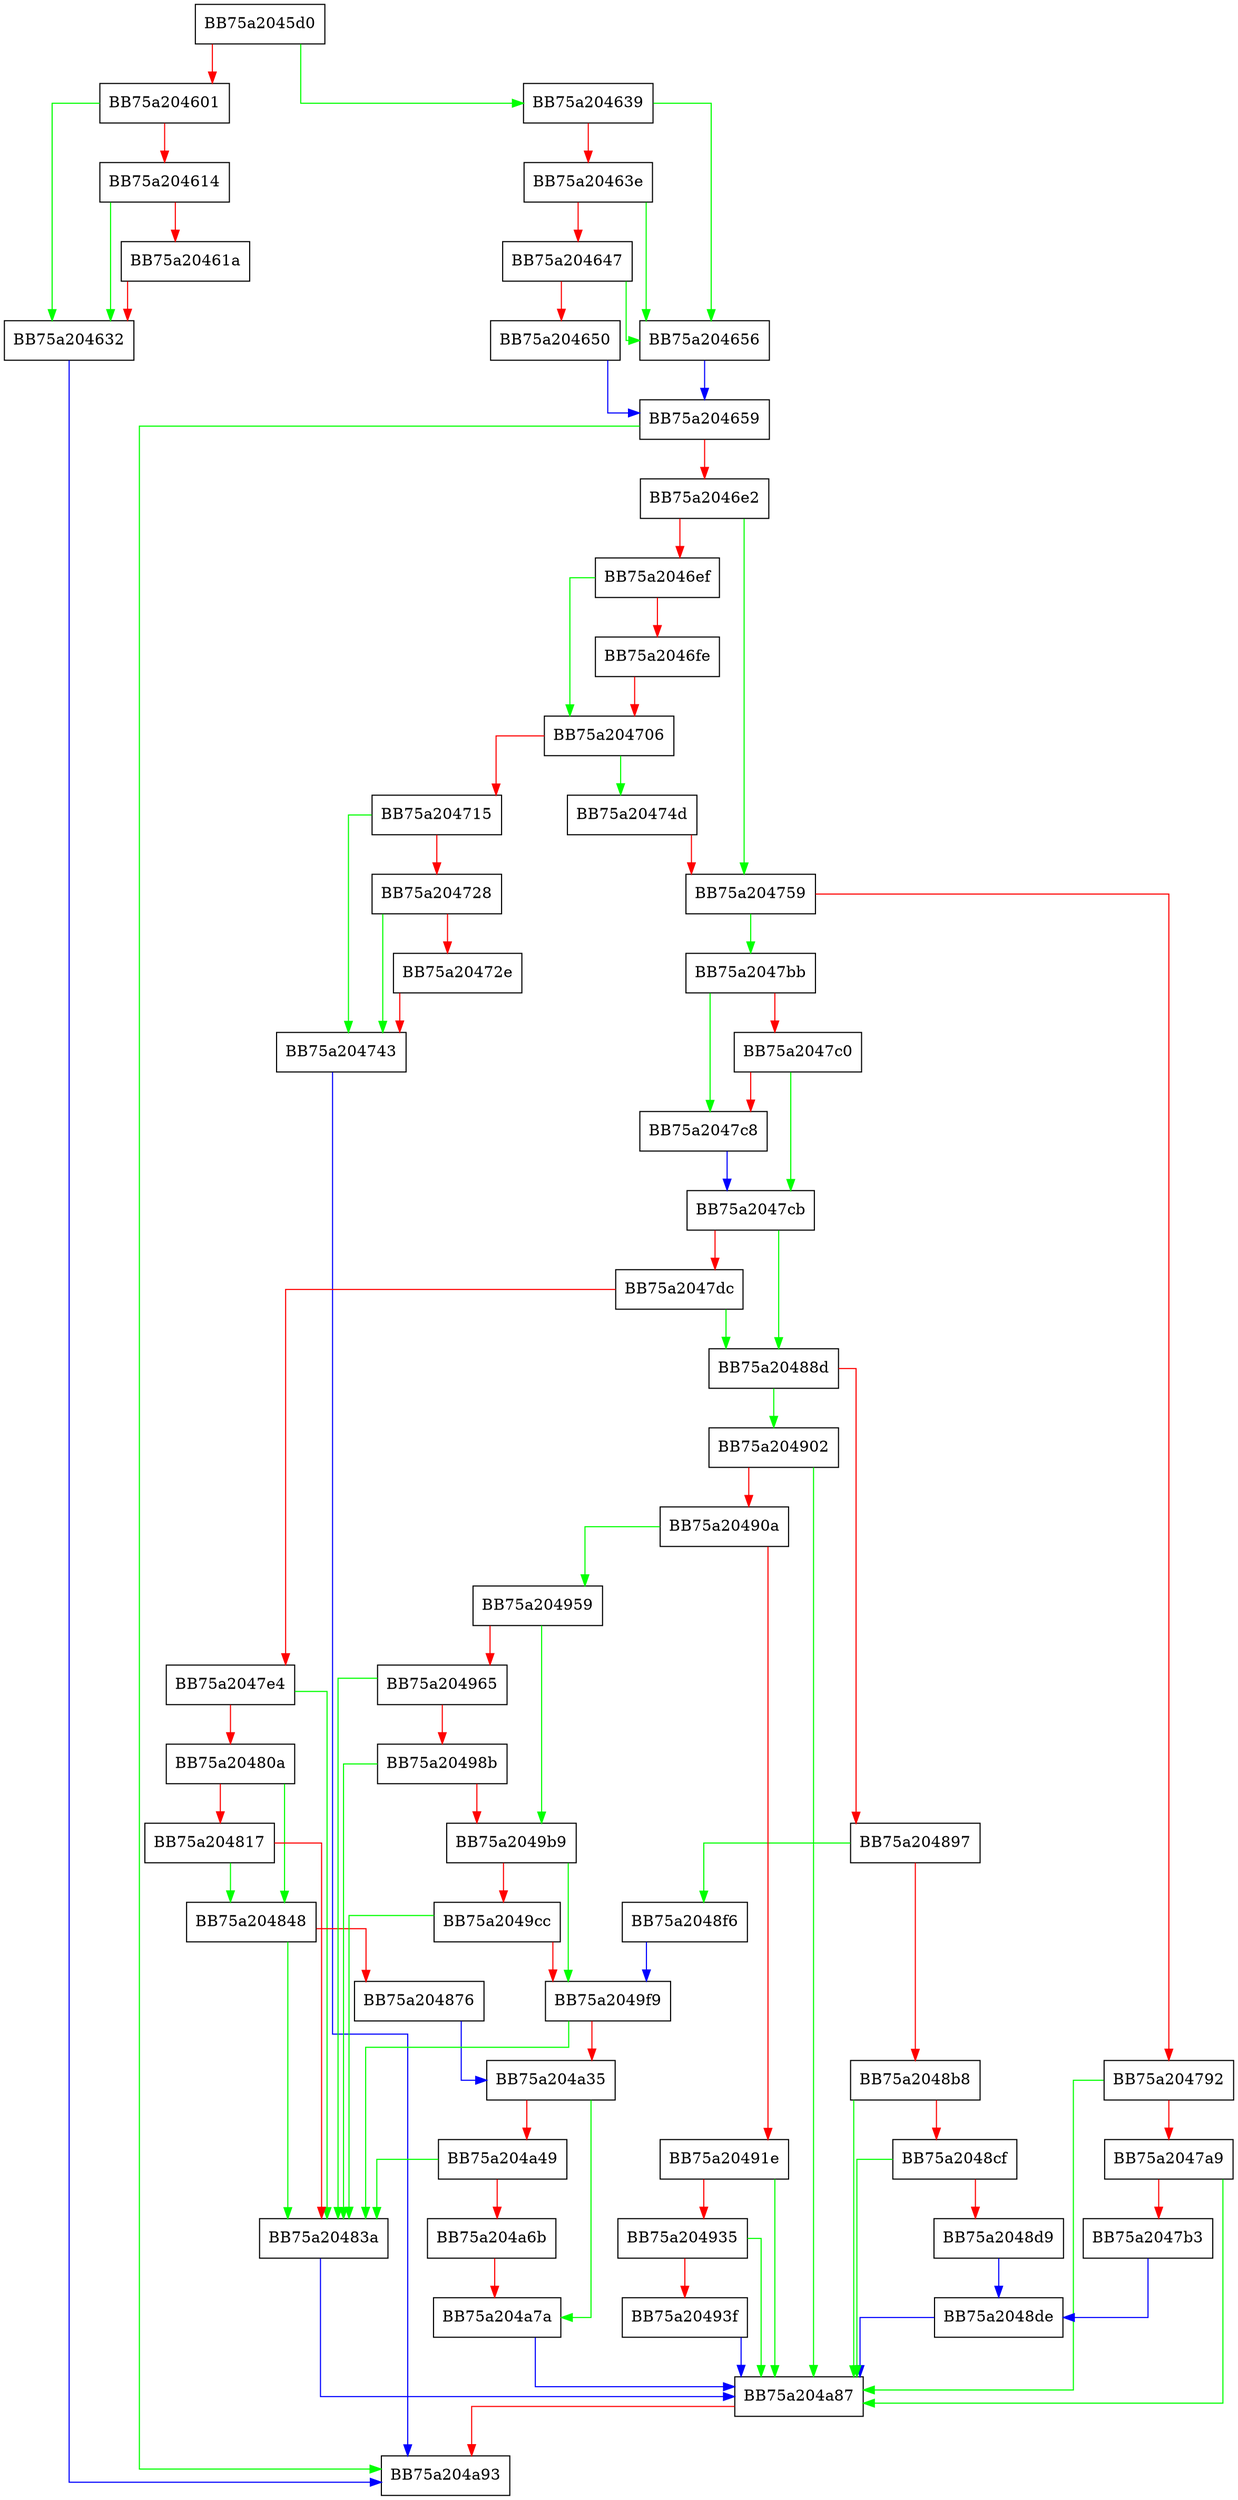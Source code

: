 digraph process {
  node [shape="box"];
  graph [splines=ortho];
  BB75a2045d0 -> BB75a204639 [color="green"];
  BB75a2045d0 -> BB75a204601 [color="red"];
  BB75a204601 -> BB75a204632 [color="green"];
  BB75a204601 -> BB75a204614 [color="red"];
  BB75a204614 -> BB75a204632 [color="green"];
  BB75a204614 -> BB75a20461a [color="red"];
  BB75a20461a -> BB75a204632 [color="red"];
  BB75a204632 -> BB75a204a93 [color="blue"];
  BB75a204639 -> BB75a204656 [color="green"];
  BB75a204639 -> BB75a20463e [color="red"];
  BB75a20463e -> BB75a204656 [color="green"];
  BB75a20463e -> BB75a204647 [color="red"];
  BB75a204647 -> BB75a204656 [color="green"];
  BB75a204647 -> BB75a204650 [color="red"];
  BB75a204650 -> BB75a204659 [color="blue"];
  BB75a204656 -> BB75a204659 [color="blue"];
  BB75a204659 -> BB75a204a93 [color="green"];
  BB75a204659 -> BB75a2046e2 [color="red"];
  BB75a2046e2 -> BB75a204759 [color="green"];
  BB75a2046e2 -> BB75a2046ef [color="red"];
  BB75a2046ef -> BB75a204706 [color="green"];
  BB75a2046ef -> BB75a2046fe [color="red"];
  BB75a2046fe -> BB75a204706 [color="red"];
  BB75a204706 -> BB75a20474d [color="green"];
  BB75a204706 -> BB75a204715 [color="red"];
  BB75a204715 -> BB75a204743 [color="green"];
  BB75a204715 -> BB75a204728 [color="red"];
  BB75a204728 -> BB75a204743 [color="green"];
  BB75a204728 -> BB75a20472e [color="red"];
  BB75a20472e -> BB75a204743 [color="red"];
  BB75a204743 -> BB75a204a93 [color="blue"];
  BB75a20474d -> BB75a204759 [color="red"];
  BB75a204759 -> BB75a2047bb [color="green"];
  BB75a204759 -> BB75a204792 [color="red"];
  BB75a204792 -> BB75a204a87 [color="green"];
  BB75a204792 -> BB75a2047a9 [color="red"];
  BB75a2047a9 -> BB75a204a87 [color="green"];
  BB75a2047a9 -> BB75a2047b3 [color="red"];
  BB75a2047b3 -> BB75a2048de [color="blue"];
  BB75a2047bb -> BB75a2047c8 [color="green"];
  BB75a2047bb -> BB75a2047c0 [color="red"];
  BB75a2047c0 -> BB75a2047cb [color="green"];
  BB75a2047c0 -> BB75a2047c8 [color="red"];
  BB75a2047c8 -> BB75a2047cb [color="blue"];
  BB75a2047cb -> BB75a20488d [color="green"];
  BB75a2047cb -> BB75a2047dc [color="red"];
  BB75a2047dc -> BB75a20488d [color="green"];
  BB75a2047dc -> BB75a2047e4 [color="red"];
  BB75a2047e4 -> BB75a20483a [color="green"];
  BB75a2047e4 -> BB75a20480a [color="red"];
  BB75a20480a -> BB75a204848 [color="green"];
  BB75a20480a -> BB75a204817 [color="red"];
  BB75a204817 -> BB75a204848 [color="green"];
  BB75a204817 -> BB75a20483a [color="red"];
  BB75a20483a -> BB75a204a87 [color="blue"];
  BB75a204848 -> BB75a20483a [color="green"];
  BB75a204848 -> BB75a204876 [color="red"];
  BB75a204876 -> BB75a204a35 [color="blue"];
  BB75a20488d -> BB75a204902 [color="green"];
  BB75a20488d -> BB75a204897 [color="red"];
  BB75a204897 -> BB75a2048f6 [color="green"];
  BB75a204897 -> BB75a2048b8 [color="red"];
  BB75a2048b8 -> BB75a204a87 [color="green"];
  BB75a2048b8 -> BB75a2048cf [color="red"];
  BB75a2048cf -> BB75a204a87 [color="green"];
  BB75a2048cf -> BB75a2048d9 [color="red"];
  BB75a2048d9 -> BB75a2048de [color="blue"];
  BB75a2048de -> BB75a204a87 [color="blue"];
  BB75a2048f6 -> BB75a2049f9 [color="blue"];
  BB75a204902 -> BB75a204a87 [color="green"];
  BB75a204902 -> BB75a20490a [color="red"];
  BB75a20490a -> BB75a204959 [color="green"];
  BB75a20490a -> BB75a20491e [color="red"];
  BB75a20491e -> BB75a204a87 [color="green"];
  BB75a20491e -> BB75a204935 [color="red"];
  BB75a204935 -> BB75a204a87 [color="green"];
  BB75a204935 -> BB75a20493f [color="red"];
  BB75a20493f -> BB75a204a87 [color="blue"];
  BB75a204959 -> BB75a2049b9 [color="green"];
  BB75a204959 -> BB75a204965 [color="red"];
  BB75a204965 -> BB75a20483a [color="green"];
  BB75a204965 -> BB75a20498b [color="red"];
  BB75a20498b -> BB75a20483a [color="green"];
  BB75a20498b -> BB75a2049b9 [color="red"];
  BB75a2049b9 -> BB75a2049f9 [color="green"];
  BB75a2049b9 -> BB75a2049cc [color="red"];
  BB75a2049cc -> BB75a20483a [color="green"];
  BB75a2049cc -> BB75a2049f9 [color="red"];
  BB75a2049f9 -> BB75a20483a [color="green"];
  BB75a2049f9 -> BB75a204a35 [color="red"];
  BB75a204a35 -> BB75a204a7a [color="green"];
  BB75a204a35 -> BB75a204a49 [color="red"];
  BB75a204a49 -> BB75a20483a [color="green"];
  BB75a204a49 -> BB75a204a6b [color="red"];
  BB75a204a6b -> BB75a204a7a [color="red"];
  BB75a204a7a -> BB75a204a87 [color="blue"];
  BB75a204a87 -> BB75a204a93 [color="red"];
}